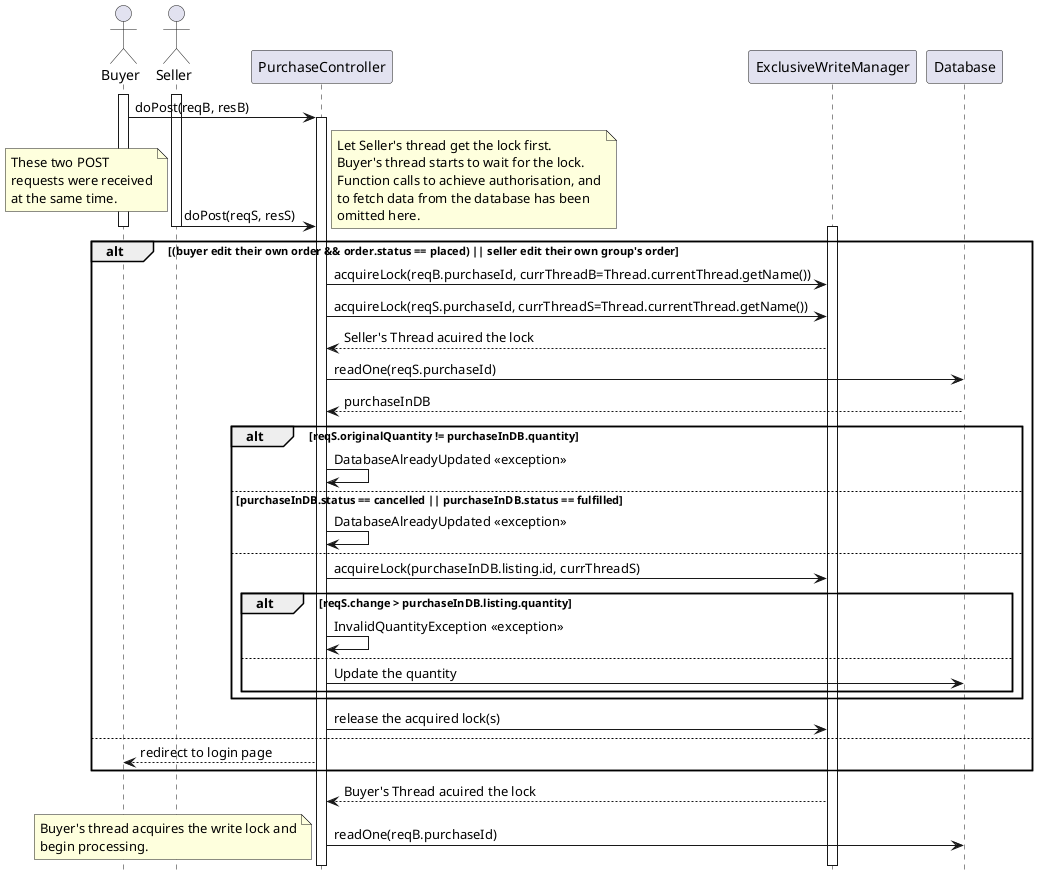 @startuml
'https://plantuml.com/sequence-diagram

hide footbox
actor Buyer
actor Seller

activate Buyer
activate Seller


Buyer -> PurchaseController: doPost(reqB, resB)
activate PurchaseController
Seller -> PurchaseController: doPost(reqS, resS)
deactivate Buyer
deactivate Seller
note left
These two POST
requests were received
at the same time.
end note

activate ExclusiveWriteManager
note right
Let Seller's thread get the lock first.
Buyer's thread starts to wait for the lock.
Function calls to achieve authorisation, and
to fetch data from the database has been
omitted here.
end note

alt (buyer edit their own order && order.status == placed) || seller edit their own group's order
    PurchaseController -> ExclusiveWriteManager: acquireLock(reqB.purchaseId, currThreadB=Thread.currentThread.getName())
    PurchaseController -> ExclusiveWriteManager: acquireLock(reqS.purchaseId, currThreadS=Thread.currentThread.getName())
    ExclusiveWriteManager --> PurchaseController: Seller's Thread acuired the lock
    PurchaseController -> Database: readOne(reqS.purchaseId)
    Database --> PurchaseController: purchaseInDB

    alt reqS.originalQuantity != purchaseInDB.quantity
        PurchaseController -> PurchaseController: DatabaseAlreadyUpdated <<exception>>
    else purchaseInDB.status == cancelled || purchaseInDB.status == fulfilled
        PurchaseController -> PurchaseController: DatabaseAlreadyUpdated <<exception>>
    else
        PurchaseController -> ExclusiveWriteManager: acquireLock(purchaseInDB.listing.id, currThreadS)
        alt reqS.change > purchaseInDB.listing.quantity
            PurchaseController -> PurchaseController: InvalidQuantityException <<exception>>
        else
            PurchaseController -> Database: Update the quantity
        end
    end
    PurchaseController -> ExclusiveWriteManager: release the acquired lock(s)
else
    PurchaseController --> Buyer: redirect to login page
end

deactivate Buyer
ExclusiveWriteManager --> PurchaseController: Buyer's Thread acuired the lock
PurchaseController -> Database: readOne(reqB.purchaseId)
note left
Buyer's thread acquires the write lock and
begin processing.
end note
@enduml